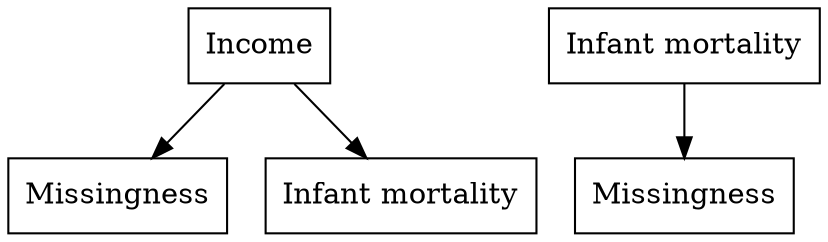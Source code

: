 digraph {
    node [shape=box]
"p1" [
        label = "Income"
        ];
p1 -> p2;
p1 -> p3;
"p2" [
        label = "Missingness"
        ];
"p3" [
        label = "Infant mortality"
        ];
"p4" [
        label = "Infant mortality"
        ];

"p5" [
        label = "Missingness"
        ];
p4 -> p5;
}
